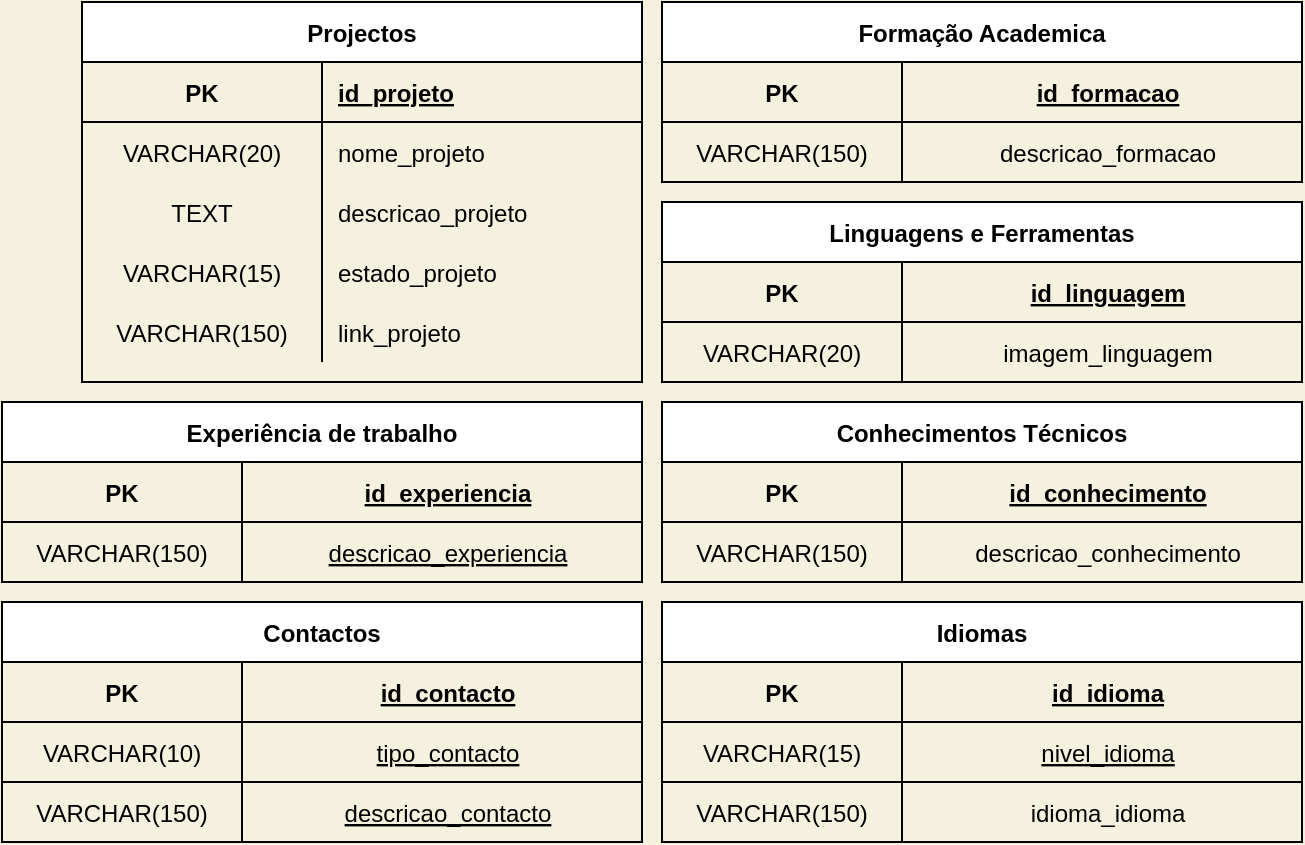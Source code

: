 <mxfile version="14.6.13" type="device"><diagram id="R2lEEEUBdFMjLlhIrx00" name="Page-1"><mxGraphModel dx="710" dy="412" grid="1" gridSize="10" guides="1" tooltips="1" connect="1" arrows="1" fold="1" page="1" pageScale="1" pageWidth="850" pageHeight="1100" background="#F4F1DE" math="0" shadow="0" extFonts="Permanent Marker^https://fonts.googleapis.com/css?family=Permanent+Marker"><root><mxCell id="0"/><mxCell id="1" parent="0"/><mxCell id="XCNPFIRrYRwUBhpcN9_9-1" value="Projectos" style="shape=table;startSize=30;container=1;collapsible=1;childLayout=tableLayout;fixedRows=1;rowLines=0;fontStyle=1;align=center;resizeLast=1;" vertex="1" parent="1"><mxGeometry x="130" y="420" width="280" height="190" as="geometry"/></mxCell><mxCell id="XCNPFIRrYRwUBhpcN9_9-2" value="" style="shape=partialRectangle;collapsible=0;dropTarget=0;pointerEvents=0;fillColor=none;top=0;left=0;bottom=1;right=0;points=[[0,0.5],[1,0.5]];portConstraint=eastwest;" vertex="1" parent="XCNPFIRrYRwUBhpcN9_9-1"><mxGeometry y="30" width="280" height="30" as="geometry"/></mxCell><mxCell id="XCNPFIRrYRwUBhpcN9_9-3" value="PK" style="shape=partialRectangle;connectable=0;fillColor=none;top=0;left=0;bottom=0;right=0;fontStyle=1;overflow=hidden;" vertex="1" parent="XCNPFIRrYRwUBhpcN9_9-2"><mxGeometry width="120" height="30" as="geometry"/></mxCell><mxCell id="XCNPFIRrYRwUBhpcN9_9-4" value="id_projeto" style="shape=partialRectangle;connectable=0;fillColor=none;top=0;left=0;bottom=0;right=0;align=left;spacingLeft=6;fontStyle=5;overflow=hidden;" vertex="1" parent="XCNPFIRrYRwUBhpcN9_9-2"><mxGeometry x="120" width="160" height="30" as="geometry"/></mxCell><mxCell id="XCNPFIRrYRwUBhpcN9_9-5" value="" style="shape=partialRectangle;collapsible=0;dropTarget=0;pointerEvents=0;fillColor=none;top=0;left=0;bottom=0;right=0;points=[[0,0.5],[1,0.5]];portConstraint=eastwest;" vertex="1" parent="XCNPFIRrYRwUBhpcN9_9-1"><mxGeometry y="60" width="280" height="30" as="geometry"/></mxCell><mxCell id="XCNPFIRrYRwUBhpcN9_9-6" value="VARCHAR(20)" style="shape=partialRectangle;connectable=0;fillColor=none;top=0;left=0;bottom=0;right=0;editable=1;overflow=hidden;" vertex="1" parent="XCNPFIRrYRwUBhpcN9_9-5"><mxGeometry width="120" height="30" as="geometry"/></mxCell><mxCell id="XCNPFIRrYRwUBhpcN9_9-7" value="nome_projeto" style="shape=partialRectangle;connectable=0;fillColor=none;top=0;left=0;bottom=0;right=0;align=left;spacingLeft=6;overflow=hidden;" vertex="1" parent="XCNPFIRrYRwUBhpcN9_9-5"><mxGeometry x="120" width="160" height="30" as="geometry"/></mxCell><mxCell id="XCNPFIRrYRwUBhpcN9_9-8" value="" style="shape=partialRectangle;collapsible=0;dropTarget=0;pointerEvents=0;fillColor=none;top=0;left=0;bottom=0;right=0;points=[[0,0.5],[1,0.5]];portConstraint=eastwest;" vertex="1" parent="XCNPFIRrYRwUBhpcN9_9-1"><mxGeometry y="90" width="280" height="30" as="geometry"/></mxCell><mxCell id="XCNPFIRrYRwUBhpcN9_9-9" value="TEXT" style="shape=partialRectangle;connectable=0;fillColor=none;top=0;left=0;bottom=0;right=0;editable=1;overflow=hidden;" vertex="1" parent="XCNPFIRrYRwUBhpcN9_9-8"><mxGeometry width="120" height="30" as="geometry"/></mxCell><mxCell id="XCNPFIRrYRwUBhpcN9_9-10" value="descricao_projeto" style="shape=partialRectangle;connectable=0;fillColor=none;top=0;left=0;bottom=0;right=0;align=left;spacingLeft=6;overflow=hidden;" vertex="1" parent="XCNPFIRrYRwUBhpcN9_9-8"><mxGeometry x="120" width="160" height="30" as="geometry"/></mxCell><mxCell id="XCNPFIRrYRwUBhpcN9_9-11" value="" style="shape=partialRectangle;collapsible=0;dropTarget=0;pointerEvents=0;fillColor=none;top=0;left=0;bottom=0;right=0;points=[[0,0.5],[1,0.5]];portConstraint=eastwest;" vertex="1" parent="XCNPFIRrYRwUBhpcN9_9-1"><mxGeometry y="120" width="280" height="30" as="geometry"/></mxCell><mxCell id="XCNPFIRrYRwUBhpcN9_9-12" value="VARCHAR(15)" style="shape=partialRectangle;connectable=0;fillColor=none;top=0;left=0;bottom=0;right=0;editable=1;overflow=hidden;" vertex="1" parent="XCNPFIRrYRwUBhpcN9_9-11"><mxGeometry width="120" height="30" as="geometry"/></mxCell><mxCell id="XCNPFIRrYRwUBhpcN9_9-13" value="estado_projeto" style="shape=partialRectangle;connectable=0;fillColor=none;top=0;left=0;bottom=0;right=0;align=left;spacingLeft=6;overflow=hidden;" vertex="1" parent="XCNPFIRrYRwUBhpcN9_9-11"><mxGeometry x="120" width="160" height="30" as="geometry"/></mxCell><mxCell id="XCNPFIRrYRwUBhpcN9_9-14" value="" style="shape=partialRectangle;collapsible=0;dropTarget=0;pointerEvents=0;fillColor=none;top=0;left=0;bottom=0;right=0;points=[[0,0.5],[1,0.5]];portConstraint=eastwest;" vertex="1" parent="XCNPFIRrYRwUBhpcN9_9-1"><mxGeometry y="150" width="280" height="30" as="geometry"/></mxCell><mxCell id="XCNPFIRrYRwUBhpcN9_9-15" value="VARCHAR(150)" style="shape=partialRectangle;connectable=0;fillColor=none;top=0;left=0;bottom=0;right=0;editable=1;overflow=hidden;" vertex="1" parent="XCNPFIRrYRwUBhpcN9_9-14"><mxGeometry width="120" height="30" as="geometry"/></mxCell><mxCell id="XCNPFIRrYRwUBhpcN9_9-16" value="link_projeto" style="shape=partialRectangle;connectable=0;fillColor=none;top=0;left=0;bottom=0;right=0;align=left;spacingLeft=6;overflow=hidden;" vertex="1" parent="XCNPFIRrYRwUBhpcN9_9-14"><mxGeometry x="120" width="160" height="30" as="geometry"/></mxCell><mxCell id="XCNPFIRrYRwUBhpcN9_9-17" value="Formação Academica" style="shape=table;startSize=30;container=1;collapsible=1;childLayout=tableLayout;fixedRows=1;rowLines=0;fontStyle=1;align=center;resizeLast=1;" vertex="1" parent="1"><mxGeometry x="420" y="420" width="320" height="90" as="geometry"/></mxCell><mxCell id="XCNPFIRrYRwUBhpcN9_9-18" value="" style="shape=partialRectangle;collapsible=0;dropTarget=0;pointerEvents=0;fillColor=none;top=0;left=0;bottom=1;right=0;points=[[0,0.5],[1,0.5]];portConstraint=eastwest;" vertex="1" parent="XCNPFIRrYRwUBhpcN9_9-17"><mxGeometry y="30" width="320" height="30" as="geometry"/></mxCell><mxCell id="XCNPFIRrYRwUBhpcN9_9-19" value="PK" style="shape=partialRectangle;connectable=0;fillColor=none;top=0;left=0;bottom=0;right=0;fontStyle=1;overflow=hidden;" vertex="1" parent="XCNPFIRrYRwUBhpcN9_9-18"><mxGeometry width="120" height="30" as="geometry"/></mxCell><mxCell id="XCNPFIRrYRwUBhpcN9_9-20" value="id_formacao" style="shape=partialRectangle;connectable=0;fillColor=none;top=0;left=0;bottom=0;right=0;align=center;spacingLeft=6;fontStyle=5;overflow=hidden;" vertex="1" parent="XCNPFIRrYRwUBhpcN9_9-18"><mxGeometry x="120" width="200" height="30" as="geometry"/></mxCell><mxCell id="XCNPFIRrYRwUBhpcN9_9-21" value="" style="shape=partialRectangle;collapsible=0;dropTarget=0;pointerEvents=0;fillColor=none;top=0;left=0;bottom=0;right=0;points=[[0,0.5],[1,0.5]];portConstraint=eastwest;" vertex="1" parent="XCNPFIRrYRwUBhpcN9_9-17"><mxGeometry y="60" width="320" height="30" as="geometry"/></mxCell><mxCell id="XCNPFIRrYRwUBhpcN9_9-22" value="VARCHAR(150)" style="shape=partialRectangle;connectable=0;fillColor=none;top=0;left=0;bottom=0;right=0;editable=1;overflow=hidden;" vertex="1" parent="XCNPFIRrYRwUBhpcN9_9-21"><mxGeometry width="120" height="30" as="geometry"/></mxCell><mxCell id="XCNPFIRrYRwUBhpcN9_9-23" value="descricao_formacao" style="shape=partialRectangle;connectable=0;fillColor=none;top=0;left=0;bottom=0;right=0;align=center;spacingLeft=6;overflow=hidden;" vertex="1" parent="XCNPFIRrYRwUBhpcN9_9-21"><mxGeometry x="120" width="200" height="30" as="geometry"/></mxCell><mxCell id="XCNPFIRrYRwUBhpcN9_9-75" value="Linguagens e Ferramentas" style="shape=table;startSize=30;container=1;collapsible=1;childLayout=tableLayout;fixedRows=1;rowLines=0;fontStyle=1;align=center;resizeLast=1;" vertex="1" parent="1"><mxGeometry x="420" y="520" width="320" height="90" as="geometry"/></mxCell><mxCell id="XCNPFIRrYRwUBhpcN9_9-76" value="" style="shape=partialRectangle;collapsible=0;dropTarget=0;pointerEvents=0;fillColor=none;top=0;left=0;bottom=1;right=0;points=[[0,0.5],[1,0.5]];portConstraint=eastwest;" vertex="1" parent="XCNPFIRrYRwUBhpcN9_9-75"><mxGeometry y="30" width="320" height="30" as="geometry"/></mxCell><mxCell id="XCNPFIRrYRwUBhpcN9_9-77" value="PK" style="shape=partialRectangle;connectable=0;fillColor=none;top=0;left=0;bottom=0;right=0;fontStyle=1;overflow=hidden;" vertex="1" parent="XCNPFIRrYRwUBhpcN9_9-76"><mxGeometry width="120" height="30" as="geometry"/></mxCell><mxCell id="XCNPFIRrYRwUBhpcN9_9-78" value="id_linguagem" style="shape=partialRectangle;connectable=0;fillColor=none;top=0;left=0;bottom=0;right=0;align=center;spacingLeft=6;fontStyle=5;overflow=hidden;" vertex="1" parent="XCNPFIRrYRwUBhpcN9_9-76"><mxGeometry x="120" width="200" height="30" as="geometry"/></mxCell><mxCell id="XCNPFIRrYRwUBhpcN9_9-79" value="" style="shape=partialRectangle;collapsible=0;dropTarget=0;pointerEvents=0;fillColor=none;top=0;left=0;bottom=0;right=0;points=[[0,0.5],[1,0.5]];portConstraint=eastwest;" vertex="1" parent="XCNPFIRrYRwUBhpcN9_9-75"><mxGeometry y="60" width="320" height="30" as="geometry"/></mxCell><mxCell id="XCNPFIRrYRwUBhpcN9_9-80" value="VARCHAR(20)" style="shape=partialRectangle;connectable=0;fillColor=none;top=0;left=0;bottom=0;right=0;editable=1;overflow=hidden;" vertex="1" parent="XCNPFIRrYRwUBhpcN9_9-79"><mxGeometry width="120" height="30" as="geometry"/></mxCell><mxCell id="XCNPFIRrYRwUBhpcN9_9-81" value="imagem_linguagem" style="shape=partialRectangle;connectable=0;fillColor=none;top=0;left=0;bottom=0;right=0;align=center;spacingLeft=6;overflow=hidden;" vertex="1" parent="XCNPFIRrYRwUBhpcN9_9-79"><mxGeometry x="120" width="200" height="30" as="geometry"/></mxCell><mxCell id="XCNPFIRrYRwUBhpcN9_9-82" value="Conhecimentos Técnicos" style="shape=table;startSize=30;container=1;collapsible=1;childLayout=tableLayout;fixedRows=1;rowLines=0;fontStyle=1;align=center;resizeLast=1;" vertex="1" parent="1"><mxGeometry x="420" y="620" width="320" height="90" as="geometry"/></mxCell><mxCell id="XCNPFIRrYRwUBhpcN9_9-83" value="" style="shape=partialRectangle;collapsible=0;dropTarget=0;pointerEvents=0;fillColor=none;top=0;left=0;bottom=1;right=0;points=[[0,0.5],[1,0.5]];portConstraint=eastwest;" vertex="1" parent="XCNPFIRrYRwUBhpcN9_9-82"><mxGeometry y="30" width="320" height="30" as="geometry"/></mxCell><mxCell id="XCNPFIRrYRwUBhpcN9_9-84" value="PK" style="shape=partialRectangle;connectable=0;fillColor=none;top=0;left=0;bottom=0;right=0;fontStyle=1;overflow=hidden;" vertex="1" parent="XCNPFIRrYRwUBhpcN9_9-83"><mxGeometry width="120" height="30" as="geometry"/></mxCell><mxCell id="XCNPFIRrYRwUBhpcN9_9-85" value="id_conhecimento" style="shape=partialRectangle;connectable=0;fillColor=none;top=0;left=0;bottom=0;right=0;align=center;spacingLeft=6;fontStyle=5;overflow=hidden;" vertex="1" parent="XCNPFIRrYRwUBhpcN9_9-83"><mxGeometry x="120" width="200" height="30" as="geometry"/></mxCell><mxCell id="XCNPFIRrYRwUBhpcN9_9-86" value="" style="shape=partialRectangle;collapsible=0;dropTarget=0;pointerEvents=0;fillColor=none;top=0;left=0;bottom=0;right=0;points=[[0,0.5],[1,0.5]];portConstraint=eastwest;" vertex="1" parent="XCNPFIRrYRwUBhpcN9_9-82"><mxGeometry y="60" width="320" height="30" as="geometry"/></mxCell><mxCell id="XCNPFIRrYRwUBhpcN9_9-87" value="VARCHAR(150)" style="shape=partialRectangle;connectable=0;fillColor=none;top=0;left=0;bottom=0;right=0;editable=1;overflow=hidden;" vertex="1" parent="XCNPFIRrYRwUBhpcN9_9-86"><mxGeometry width="120" height="30" as="geometry"/></mxCell><mxCell id="XCNPFIRrYRwUBhpcN9_9-88" value="descricao_conhecimento" style="shape=partialRectangle;connectable=0;fillColor=none;top=0;left=0;bottom=0;right=0;align=center;spacingLeft=6;overflow=hidden;" vertex="1" parent="XCNPFIRrYRwUBhpcN9_9-86"><mxGeometry x="120" width="200" height="30" as="geometry"/></mxCell><mxCell id="XCNPFIRrYRwUBhpcN9_9-89" value="Idiomas" style="shape=table;startSize=30;container=1;collapsible=1;childLayout=tableLayout;fixedRows=1;rowLines=0;fontStyle=1;align=center;resizeLast=1;" vertex="1" parent="1"><mxGeometry x="420" y="720" width="320" height="120" as="geometry"/></mxCell><mxCell id="XCNPFIRrYRwUBhpcN9_9-90" value="" style="shape=partialRectangle;collapsible=0;dropTarget=0;pointerEvents=0;fillColor=none;top=0;left=0;bottom=1;right=0;points=[[0,0.5],[1,0.5]];portConstraint=eastwest;" vertex="1" parent="XCNPFIRrYRwUBhpcN9_9-89"><mxGeometry y="30" width="320" height="30" as="geometry"/></mxCell><mxCell id="XCNPFIRrYRwUBhpcN9_9-91" value="PK" style="shape=partialRectangle;connectable=0;fillColor=none;top=0;left=0;bottom=0;right=0;fontStyle=1;overflow=hidden;" vertex="1" parent="XCNPFIRrYRwUBhpcN9_9-90"><mxGeometry width="120" height="30" as="geometry"/></mxCell><mxCell id="XCNPFIRrYRwUBhpcN9_9-92" value="id_idioma" style="shape=partialRectangle;connectable=0;fillColor=none;top=0;left=0;bottom=0;right=0;align=center;spacingLeft=6;fontStyle=5;overflow=hidden;" vertex="1" parent="XCNPFIRrYRwUBhpcN9_9-90"><mxGeometry x="120" width="200" height="30" as="geometry"/></mxCell><mxCell id="XCNPFIRrYRwUBhpcN9_9-127" style="shape=partialRectangle;collapsible=0;dropTarget=0;pointerEvents=0;fillColor=none;top=0;left=0;bottom=1;right=0;points=[[0,0.5],[1,0.5]];portConstraint=eastwest;" vertex="1" parent="XCNPFIRrYRwUBhpcN9_9-89"><mxGeometry y="60" width="320" height="30" as="geometry"/></mxCell><mxCell id="XCNPFIRrYRwUBhpcN9_9-128" value="VARCHAR(15)" style="shape=partialRectangle;connectable=0;fillColor=none;top=0;left=0;bottom=0;right=0;fontStyle=0;overflow=hidden;" vertex="1" parent="XCNPFIRrYRwUBhpcN9_9-127"><mxGeometry width="120" height="30" as="geometry"/></mxCell><mxCell id="XCNPFIRrYRwUBhpcN9_9-129" value="nivel_idioma" style="shape=partialRectangle;connectable=0;fillColor=none;top=0;left=0;bottom=0;right=0;align=center;spacingLeft=6;fontStyle=4;overflow=hidden;" vertex="1" parent="XCNPFIRrYRwUBhpcN9_9-127"><mxGeometry x="120" width="200" height="30" as="geometry"/></mxCell><mxCell id="XCNPFIRrYRwUBhpcN9_9-93" value="" style="shape=partialRectangle;collapsible=0;dropTarget=0;pointerEvents=0;fillColor=none;top=0;left=0;bottom=0;right=0;points=[[0,0.5],[1,0.5]];portConstraint=eastwest;" vertex="1" parent="XCNPFIRrYRwUBhpcN9_9-89"><mxGeometry y="90" width="320" height="30" as="geometry"/></mxCell><mxCell id="XCNPFIRrYRwUBhpcN9_9-94" value="VARCHAR(150)" style="shape=partialRectangle;connectable=0;fillColor=none;top=0;left=0;bottom=0;right=0;editable=1;overflow=hidden;" vertex="1" parent="XCNPFIRrYRwUBhpcN9_9-93"><mxGeometry width="120" height="30" as="geometry"/></mxCell><mxCell id="XCNPFIRrYRwUBhpcN9_9-95" value="idioma_idioma" style="shape=partialRectangle;connectable=0;fillColor=none;top=0;left=0;bottom=0;right=0;align=center;spacingLeft=6;overflow=hidden;" vertex="1" parent="XCNPFIRrYRwUBhpcN9_9-93"><mxGeometry x="120" width="200" height="30" as="geometry"/></mxCell><mxCell id="XCNPFIRrYRwUBhpcN9_9-130" value="Experiência de trabalho" style="shape=table;startSize=30;container=1;collapsible=1;childLayout=tableLayout;fixedRows=1;rowLines=0;fontStyle=1;align=center;resizeLast=1;" vertex="1" parent="1"><mxGeometry x="90" y="620" width="320" height="90" as="geometry"/></mxCell><mxCell id="XCNPFIRrYRwUBhpcN9_9-131" value="" style="shape=partialRectangle;collapsible=0;dropTarget=0;pointerEvents=0;fillColor=none;top=0;left=0;bottom=1;right=0;points=[[0,0.5],[1,0.5]];portConstraint=eastwest;" vertex="1" parent="XCNPFIRrYRwUBhpcN9_9-130"><mxGeometry y="30" width="320" height="30" as="geometry"/></mxCell><mxCell id="XCNPFIRrYRwUBhpcN9_9-132" value="PK" style="shape=partialRectangle;connectable=0;fillColor=none;top=0;left=0;bottom=0;right=0;fontStyle=1;overflow=hidden;" vertex="1" parent="XCNPFIRrYRwUBhpcN9_9-131"><mxGeometry width="120" height="30" as="geometry"/></mxCell><mxCell id="XCNPFIRrYRwUBhpcN9_9-133" value="id_experiencia" style="shape=partialRectangle;connectable=0;fillColor=none;top=0;left=0;bottom=0;right=0;align=center;spacingLeft=6;fontStyle=5;overflow=hidden;" vertex="1" parent="XCNPFIRrYRwUBhpcN9_9-131"><mxGeometry x="120" width="200" height="30" as="geometry"/></mxCell><mxCell id="XCNPFIRrYRwUBhpcN9_9-134" style="shape=partialRectangle;collapsible=0;dropTarget=0;pointerEvents=0;fillColor=none;top=0;left=0;bottom=1;right=0;points=[[0,0.5],[1,0.5]];portConstraint=eastwest;" vertex="1" parent="XCNPFIRrYRwUBhpcN9_9-130"><mxGeometry y="60" width="320" height="30" as="geometry"/></mxCell><mxCell id="XCNPFIRrYRwUBhpcN9_9-135" value="VARCHAR(150)" style="shape=partialRectangle;connectable=0;fillColor=none;top=0;left=0;bottom=0;right=0;fontStyle=0;overflow=hidden;" vertex="1" parent="XCNPFIRrYRwUBhpcN9_9-134"><mxGeometry width="120" height="30" as="geometry"/></mxCell><mxCell id="XCNPFIRrYRwUBhpcN9_9-136" value="descricao_experiencia" style="shape=partialRectangle;connectable=0;fillColor=none;top=0;left=0;bottom=0;right=0;align=center;spacingLeft=6;fontStyle=4;overflow=hidden;" vertex="1" parent="XCNPFIRrYRwUBhpcN9_9-134"><mxGeometry x="120" width="200" height="30" as="geometry"/></mxCell><mxCell id="XCNPFIRrYRwUBhpcN9_9-140" value="Contactos" style="shape=table;startSize=30;container=1;collapsible=1;childLayout=tableLayout;fixedRows=1;rowLines=0;fontStyle=1;align=center;resizeLast=1;" vertex="1" parent="1"><mxGeometry x="90" y="720" width="320" height="120" as="geometry"/></mxCell><mxCell id="XCNPFIRrYRwUBhpcN9_9-141" value="" style="shape=partialRectangle;collapsible=0;dropTarget=0;pointerEvents=0;fillColor=none;top=0;left=0;bottom=1;right=0;points=[[0,0.5],[1,0.5]];portConstraint=eastwest;" vertex="1" parent="XCNPFIRrYRwUBhpcN9_9-140"><mxGeometry y="30" width="320" height="30" as="geometry"/></mxCell><mxCell id="XCNPFIRrYRwUBhpcN9_9-142" value="PK" style="shape=partialRectangle;connectable=0;fillColor=none;top=0;left=0;bottom=0;right=0;fontStyle=1;overflow=hidden;" vertex="1" parent="XCNPFIRrYRwUBhpcN9_9-141"><mxGeometry width="120" height="30" as="geometry"/></mxCell><mxCell id="XCNPFIRrYRwUBhpcN9_9-143" value="id_contacto" style="shape=partialRectangle;connectable=0;fillColor=none;top=0;left=0;bottom=0;right=0;align=center;spacingLeft=6;fontStyle=5;overflow=hidden;" vertex="1" parent="XCNPFIRrYRwUBhpcN9_9-141"><mxGeometry x="120" width="200" height="30" as="geometry"/></mxCell><mxCell id="XCNPFIRrYRwUBhpcN9_9-144" style="shape=partialRectangle;collapsible=0;dropTarget=0;pointerEvents=0;fillColor=none;top=0;left=0;bottom=1;right=0;points=[[0,0.5],[1,0.5]];portConstraint=eastwest;" vertex="1" parent="XCNPFIRrYRwUBhpcN9_9-140"><mxGeometry y="60" width="320" height="30" as="geometry"/></mxCell><mxCell id="XCNPFIRrYRwUBhpcN9_9-145" value="VARCHAR(10)" style="shape=partialRectangle;connectable=0;fillColor=none;top=0;left=0;bottom=0;right=0;fontStyle=0;overflow=hidden;" vertex="1" parent="XCNPFIRrYRwUBhpcN9_9-144"><mxGeometry width="120" height="30" as="geometry"/></mxCell><mxCell id="XCNPFIRrYRwUBhpcN9_9-146" value="tipo_contacto" style="shape=partialRectangle;connectable=0;fillColor=none;top=0;left=0;bottom=0;right=0;align=center;spacingLeft=6;fontStyle=4;overflow=hidden;" vertex="1" parent="XCNPFIRrYRwUBhpcN9_9-144"><mxGeometry x="120" width="200" height="30" as="geometry"/></mxCell><mxCell id="XCNPFIRrYRwUBhpcN9_9-150" style="shape=partialRectangle;collapsible=0;dropTarget=0;pointerEvents=0;fillColor=none;top=0;left=0;bottom=1;right=0;points=[[0,0.5],[1,0.5]];portConstraint=eastwest;" vertex="1" parent="XCNPFIRrYRwUBhpcN9_9-140"><mxGeometry y="90" width="320" height="30" as="geometry"/></mxCell><mxCell id="XCNPFIRrYRwUBhpcN9_9-151" value="VARCHAR(150)" style="shape=partialRectangle;connectable=0;fillColor=none;top=0;left=0;bottom=0;right=0;fontStyle=0;overflow=hidden;" vertex="1" parent="XCNPFIRrYRwUBhpcN9_9-150"><mxGeometry width="120" height="30" as="geometry"/></mxCell><mxCell id="XCNPFIRrYRwUBhpcN9_9-152" value="descricao_contacto" style="shape=partialRectangle;connectable=0;fillColor=none;top=0;left=0;bottom=0;right=0;align=center;spacingLeft=6;fontStyle=4;overflow=hidden;" vertex="1" parent="XCNPFIRrYRwUBhpcN9_9-150"><mxGeometry x="120" width="200" height="30" as="geometry"/></mxCell></root></mxGraphModel></diagram></mxfile>
